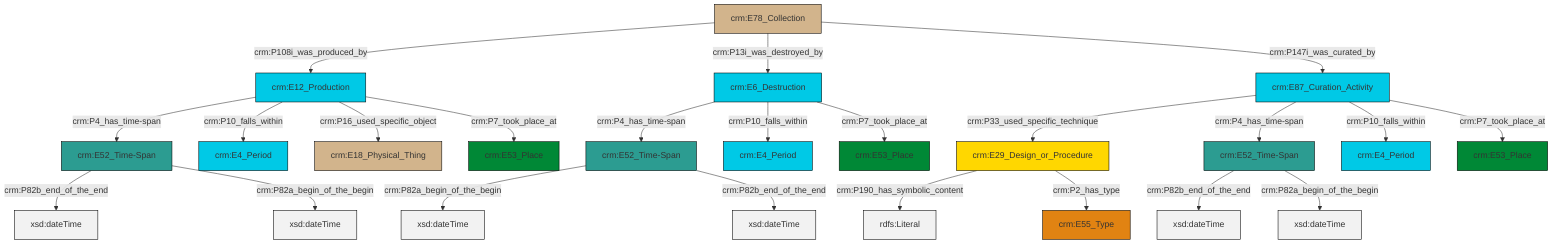 graph TD
classDef Literal fill:#f2f2f2,stroke:#000000;
classDef CRM_Entity fill:#FFFFFF,stroke:#000000;
classDef Temporal_Entity fill:#00C9E6, stroke:#000000;
classDef Type fill:#E18312, stroke:#000000;
classDef Time-Span fill:#2C9C91, stroke:#000000;
classDef Appellation fill:#FFEB7F, stroke:#000000;
classDef Place fill:#008836, stroke:#000000;
classDef Persistent_Item fill:#B266B2, stroke:#000000;
classDef Conceptual_Object fill:#FFD700, stroke:#000000;
classDef Physical_Thing fill:#D2B48C, stroke:#000000;
classDef Actor fill:#f58aad, stroke:#000000;
classDef PC_Classes fill:#4ce600, stroke:#000000;
classDef Multi fill:#cccccc,stroke:#000000;

2["crm:E78_Collection"]:::Physical_Thing -->|crm:P108i_was_produced_by| 3["crm:E12_Production"]:::Temporal_Entity
6["crm:E29_Design_or_Procedure"]:::Conceptual_Object -->|crm:P190_has_symbolic_content| 7[rdfs:Literal]:::Literal
3["crm:E12_Production"]:::Temporal_Entity -->|crm:P4_has_time-span| 10["crm:E52_Time-Span"]:::Time-Span
8["crm:E6_Destruction"]:::Temporal_Entity -->|crm:P4_has_time-span| 11["crm:E52_Time-Span"]:::Time-Span
8["crm:E6_Destruction"]:::Temporal_Entity -->|crm:P10_falls_within| 12["crm:E4_Period"]:::Temporal_Entity
2["crm:E78_Collection"]:::Physical_Thing -->|crm:P13i_was_destroyed_by| 8["crm:E6_Destruction"]:::Temporal_Entity
3["crm:E12_Production"]:::Temporal_Entity -->|crm:P10_falls_within| 4["crm:E4_Period"]:::Temporal_Entity
16["crm:E87_Curation_Activity"]:::Temporal_Entity -->|crm:P33_used_specific_technique| 6["crm:E29_Design_or_Procedure"]:::Conceptual_Object
3["crm:E12_Production"]:::Temporal_Entity -->|crm:P16_used_specific_object| 21["crm:E18_Physical_Thing"]:::Physical_Thing
6["crm:E29_Design_or_Procedure"]:::Conceptual_Object -->|crm:P2_has_type| 17["crm:E55_Type"]:::Type
16["crm:E87_Curation_Activity"]:::Temporal_Entity -->|crm:P4_has_time-span| 25["crm:E52_Time-Span"]:::Time-Span
10["crm:E52_Time-Span"]:::Time-Span -->|crm:P82b_end_of_the_end| 26[xsd:dateTime]:::Literal
8["crm:E6_Destruction"]:::Temporal_Entity -->|crm:P7_took_place_at| 27["crm:E53_Place"]:::Place
16["crm:E87_Curation_Activity"]:::Temporal_Entity -->|crm:P10_falls_within| 22["crm:E4_Period"]:::Temporal_Entity
3["crm:E12_Production"]:::Temporal_Entity -->|crm:P7_took_place_at| 0["crm:E53_Place"]:::Place
25["crm:E52_Time-Span"]:::Time-Span -->|crm:P82b_end_of_the_end| 29[xsd:dateTime]:::Literal
10["crm:E52_Time-Span"]:::Time-Span -->|crm:P82a_begin_of_the_begin| 30[xsd:dateTime]:::Literal
16["crm:E87_Curation_Activity"]:::Temporal_Entity -->|crm:P7_took_place_at| 14["crm:E53_Place"]:::Place
2["crm:E78_Collection"]:::Physical_Thing -->|crm:P147i_was_curated_by| 16["crm:E87_Curation_Activity"]:::Temporal_Entity
25["crm:E52_Time-Span"]:::Time-Span -->|crm:P82a_begin_of_the_begin| 35[xsd:dateTime]:::Literal
11["crm:E52_Time-Span"]:::Time-Span -->|crm:P82a_begin_of_the_begin| 37[xsd:dateTime]:::Literal
11["crm:E52_Time-Span"]:::Time-Span -->|crm:P82b_end_of_the_end| 38[xsd:dateTime]:::Literal